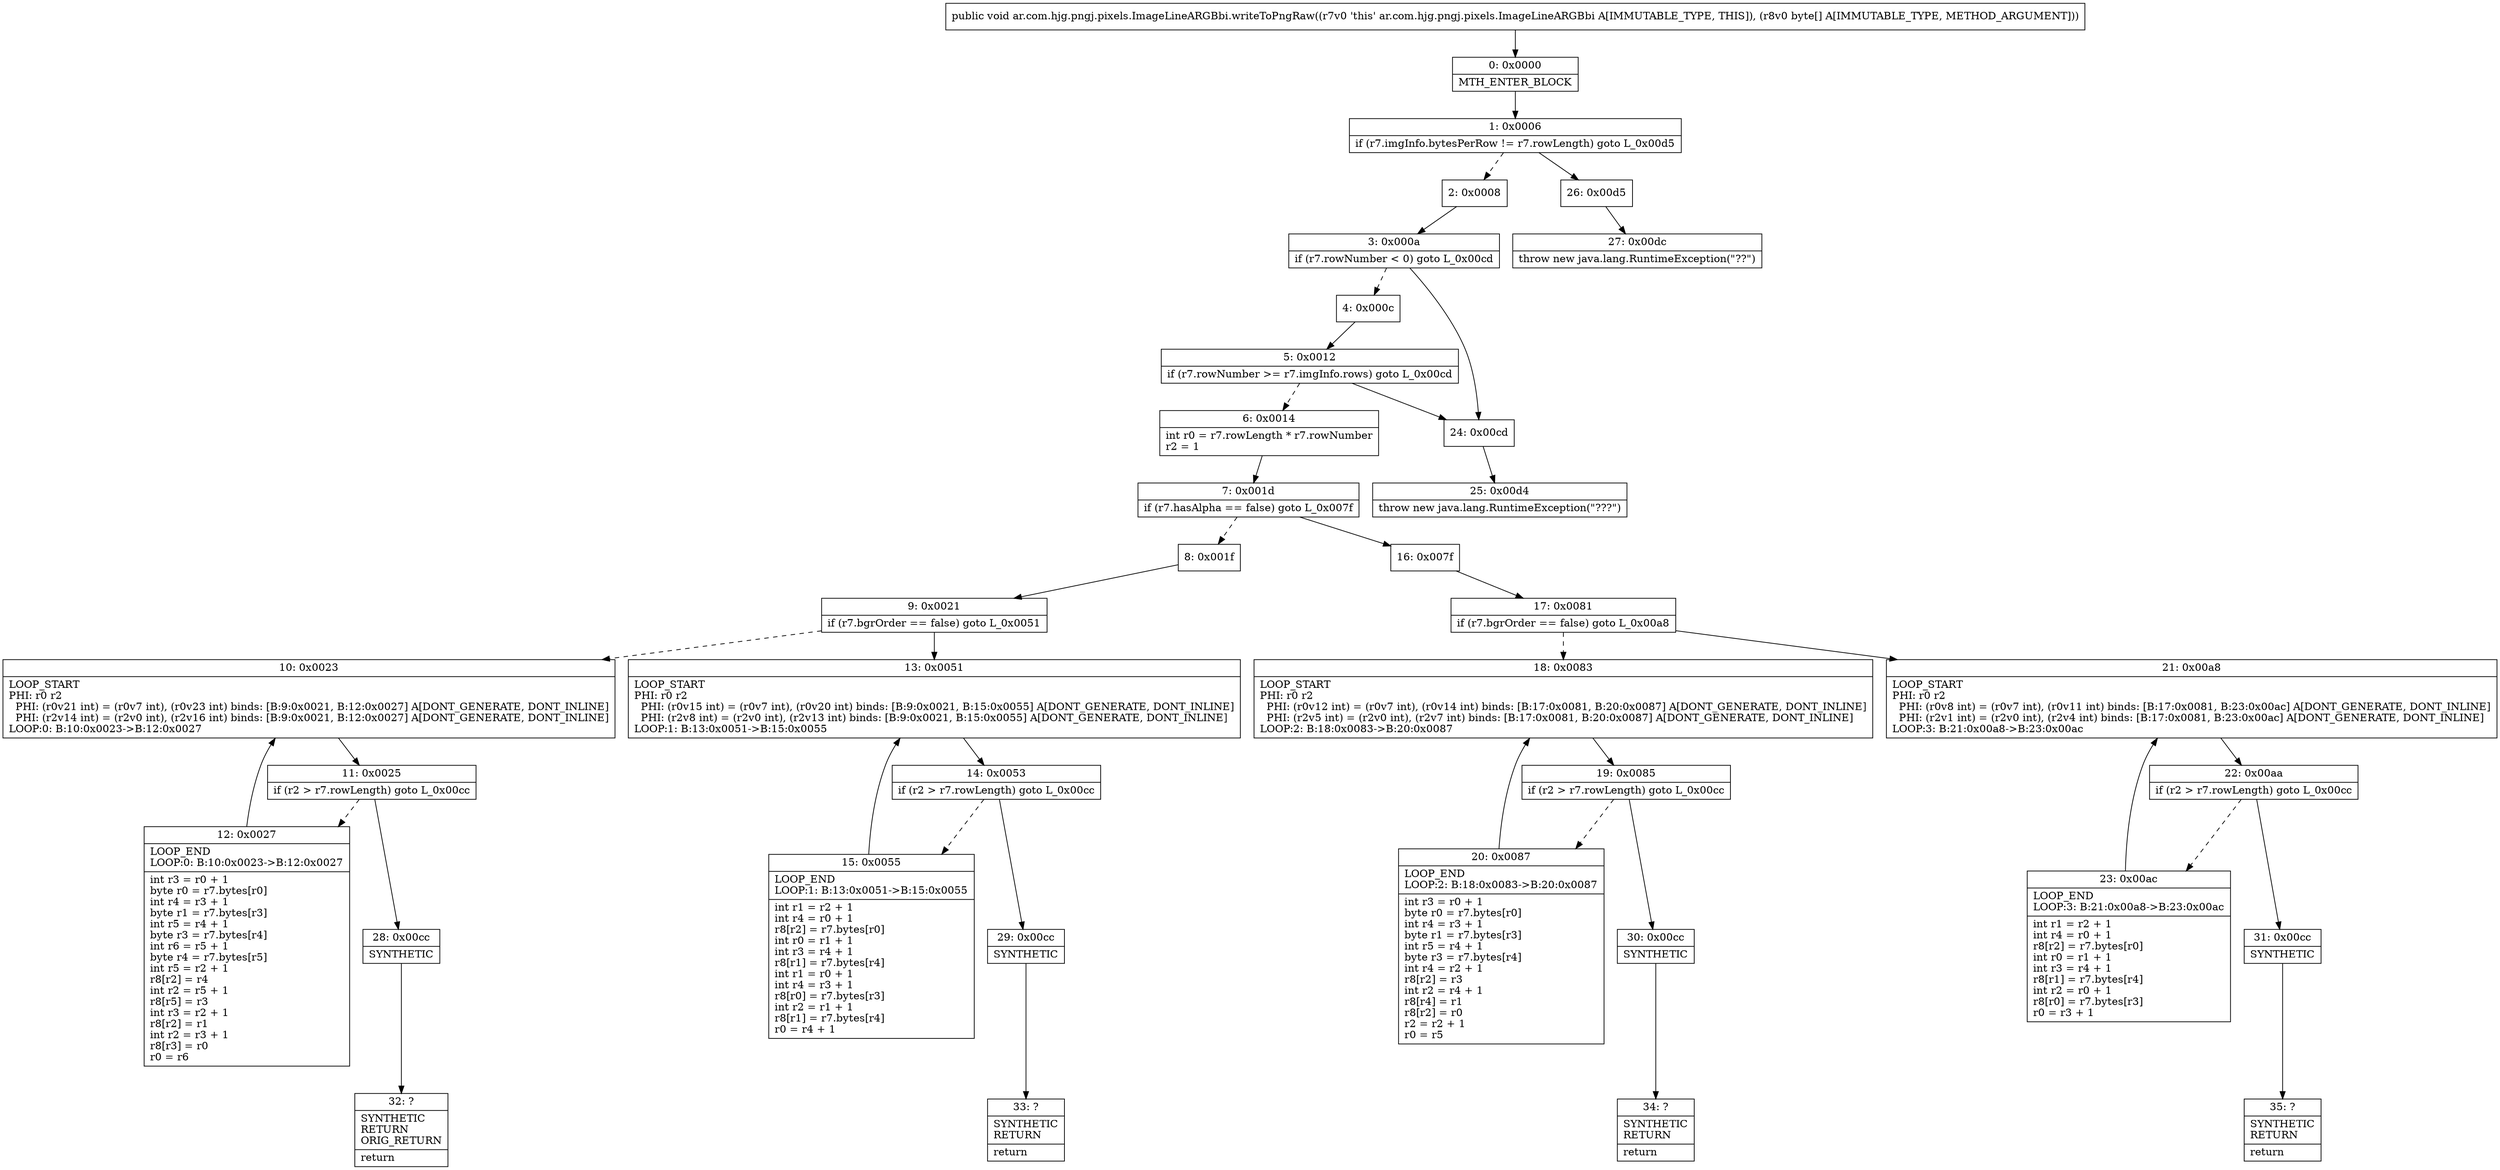 digraph "CFG forar.com.hjg.pngj.pixels.ImageLineARGBbi.writeToPngRaw([B)V" {
Node_0 [shape=record,label="{0\:\ 0x0000|MTH_ENTER_BLOCK\l}"];
Node_1 [shape=record,label="{1\:\ 0x0006|if (r7.imgInfo.bytesPerRow != r7.rowLength) goto L_0x00d5\l}"];
Node_2 [shape=record,label="{2\:\ 0x0008}"];
Node_3 [shape=record,label="{3\:\ 0x000a|if (r7.rowNumber \< 0) goto L_0x00cd\l}"];
Node_4 [shape=record,label="{4\:\ 0x000c}"];
Node_5 [shape=record,label="{5\:\ 0x0012|if (r7.rowNumber \>= r7.imgInfo.rows) goto L_0x00cd\l}"];
Node_6 [shape=record,label="{6\:\ 0x0014|int r0 = r7.rowLength * r7.rowNumber\lr2 = 1\l}"];
Node_7 [shape=record,label="{7\:\ 0x001d|if (r7.hasAlpha == false) goto L_0x007f\l}"];
Node_8 [shape=record,label="{8\:\ 0x001f}"];
Node_9 [shape=record,label="{9\:\ 0x0021|if (r7.bgrOrder == false) goto L_0x0051\l}"];
Node_10 [shape=record,label="{10\:\ 0x0023|LOOP_START\lPHI: r0 r2 \l  PHI: (r0v21 int) = (r0v7 int), (r0v23 int) binds: [B:9:0x0021, B:12:0x0027] A[DONT_GENERATE, DONT_INLINE]\l  PHI: (r2v14 int) = (r2v0 int), (r2v16 int) binds: [B:9:0x0021, B:12:0x0027] A[DONT_GENERATE, DONT_INLINE]\lLOOP:0: B:10:0x0023\-\>B:12:0x0027\l}"];
Node_11 [shape=record,label="{11\:\ 0x0025|if (r2 \> r7.rowLength) goto L_0x00cc\l}"];
Node_12 [shape=record,label="{12\:\ 0x0027|LOOP_END\lLOOP:0: B:10:0x0023\-\>B:12:0x0027\l|int r3 = r0 + 1\lbyte r0 = r7.bytes[r0]\lint r4 = r3 + 1\lbyte r1 = r7.bytes[r3]\lint r5 = r4 + 1\lbyte r3 = r7.bytes[r4]\lint r6 = r5 + 1\lbyte r4 = r7.bytes[r5]\lint r5 = r2 + 1\lr8[r2] = r4\lint r2 = r5 + 1\lr8[r5] = r3\lint r3 = r2 + 1\lr8[r2] = r1\lint r2 = r3 + 1\lr8[r3] = r0\lr0 = r6\l}"];
Node_13 [shape=record,label="{13\:\ 0x0051|LOOP_START\lPHI: r0 r2 \l  PHI: (r0v15 int) = (r0v7 int), (r0v20 int) binds: [B:9:0x0021, B:15:0x0055] A[DONT_GENERATE, DONT_INLINE]\l  PHI: (r2v8 int) = (r2v0 int), (r2v13 int) binds: [B:9:0x0021, B:15:0x0055] A[DONT_GENERATE, DONT_INLINE]\lLOOP:1: B:13:0x0051\-\>B:15:0x0055\l}"];
Node_14 [shape=record,label="{14\:\ 0x0053|if (r2 \> r7.rowLength) goto L_0x00cc\l}"];
Node_15 [shape=record,label="{15\:\ 0x0055|LOOP_END\lLOOP:1: B:13:0x0051\-\>B:15:0x0055\l|int r1 = r2 + 1\lint r4 = r0 + 1\lr8[r2] = r7.bytes[r0]\lint r0 = r1 + 1\lint r3 = r4 + 1\lr8[r1] = r7.bytes[r4]\lint r1 = r0 + 1\lint r4 = r3 + 1\lr8[r0] = r7.bytes[r3]\lint r2 = r1 + 1\lr8[r1] = r7.bytes[r4]\lr0 = r4 + 1\l}"];
Node_16 [shape=record,label="{16\:\ 0x007f}"];
Node_17 [shape=record,label="{17\:\ 0x0081|if (r7.bgrOrder == false) goto L_0x00a8\l}"];
Node_18 [shape=record,label="{18\:\ 0x0083|LOOP_START\lPHI: r0 r2 \l  PHI: (r0v12 int) = (r0v7 int), (r0v14 int) binds: [B:17:0x0081, B:20:0x0087] A[DONT_GENERATE, DONT_INLINE]\l  PHI: (r2v5 int) = (r2v0 int), (r2v7 int) binds: [B:17:0x0081, B:20:0x0087] A[DONT_GENERATE, DONT_INLINE]\lLOOP:2: B:18:0x0083\-\>B:20:0x0087\l}"];
Node_19 [shape=record,label="{19\:\ 0x0085|if (r2 \> r7.rowLength) goto L_0x00cc\l}"];
Node_20 [shape=record,label="{20\:\ 0x0087|LOOP_END\lLOOP:2: B:18:0x0083\-\>B:20:0x0087\l|int r3 = r0 + 1\lbyte r0 = r7.bytes[r0]\lint r4 = r3 + 1\lbyte r1 = r7.bytes[r3]\lint r5 = r4 + 1\lbyte r3 = r7.bytes[r4]\lint r4 = r2 + 1\lr8[r2] = r3\lint r2 = r4 + 1\lr8[r4] = r1\lr8[r2] = r0\lr2 = r2 + 1\lr0 = r5\l}"];
Node_21 [shape=record,label="{21\:\ 0x00a8|LOOP_START\lPHI: r0 r2 \l  PHI: (r0v8 int) = (r0v7 int), (r0v11 int) binds: [B:17:0x0081, B:23:0x00ac] A[DONT_GENERATE, DONT_INLINE]\l  PHI: (r2v1 int) = (r2v0 int), (r2v4 int) binds: [B:17:0x0081, B:23:0x00ac] A[DONT_GENERATE, DONT_INLINE]\lLOOP:3: B:21:0x00a8\-\>B:23:0x00ac\l}"];
Node_22 [shape=record,label="{22\:\ 0x00aa|if (r2 \> r7.rowLength) goto L_0x00cc\l}"];
Node_23 [shape=record,label="{23\:\ 0x00ac|LOOP_END\lLOOP:3: B:21:0x00a8\-\>B:23:0x00ac\l|int r1 = r2 + 1\lint r4 = r0 + 1\lr8[r2] = r7.bytes[r0]\lint r0 = r1 + 1\lint r3 = r4 + 1\lr8[r1] = r7.bytes[r4]\lint r2 = r0 + 1\lr8[r0] = r7.bytes[r3]\lr0 = r3 + 1\l}"];
Node_24 [shape=record,label="{24\:\ 0x00cd}"];
Node_25 [shape=record,label="{25\:\ 0x00d4|throw new java.lang.RuntimeException(\"???\")\l}"];
Node_26 [shape=record,label="{26\:\ 0x00d5}"];
Node_27 [shape=record,label="{27\:\ 0x00dc|throw new java.lang.RuntimeException(\"??\")\l}"];
Node_28 [shape=record,label="{28\:\ 0x00cc|SYNTHETIC\l}"];
Node_29 [shape=record,label="{29\:\ 0x00cc|SYNTHETIC\l}"];
Node_30 [shape=record,label="{30\:\ 0x00cc|SYNTHETIC\l}"];
Node_31 [shape=record,label="{31\:\ 0x00cc|SYNTHETIC\l}"];
Node_32 [shape=record,label="{32\:\ ?|SYNTHETIC\lRETURN\lORIG_RETURN\l|return\l}"];
Node_33 [shape=record,label="{33\:\ ?|SYNTHETIC\lRETURN\l|return\l}"];
Node_34 [shape=record,label="{34\:\ ?|SYNTHETIC\lRETURN\l|return\l}"];
Node_35 [shape=record,label="{35\:\ ?|SYNTHETIC\lRETURN\l|return\l}"];
MethodNode[shape=record,label="{public void ar.com.hjg.pngj.pixels.ImageLineARGBbi.writeToPngRaw((r7v0 'this' ar.com.hjg.pngj.pixels.ImageLineARGBbi A[IMMUTABLE_TYPE, THIS]), (r8v0 byte[] A[IMMUTABLE_TYPE, METHOD_ARGUMENT])) }"];
MethodNode -> Node_0;
Node_0 -> Node_1;
Node_1 -> Node_2[style=dashed];
Node_1 -> Node_26;
Node_2 -> Node_3;
Node_3 -> Node_4[style=dashed];
Node_3 -> Node_24;
Node_4 -> Node_5;
Node_5 -> Node_6[style=dashed];
Node_5 -> Node_24;
Node_6 -> Node_7;
Node_7 -> Node_8[style=dashed];
Node_7 -> Node_16;
Node_8 -> Node_9;
Node_9 -> Node_10[style=dashed];
Node_9 -> Node_13;
Node_10 -> Node_11;
Node_11 -> Node_12[style=dashed];
Node_11 -> Node_28;
Node_12 -> Node_10;
Node_13 -> Node_14;
Node_14 -> Node_15[style=dashed];
Node_14 -> Node_29;
Node_15 -> Node_13;
Node_16 -> Node_17;
Node_17 -> Node_18[style=dashed];
Node_17 -> Node_21;
Node_18 -> Node_19;
Node_19 -> Node_20[style=dashed];
Node_19 -> Node_30;
Node_20 -> Node_18;
Node_21 -> Node_22;
Node_22 -> Node_23[style=dashed];
Node_22 -> Node_31;
Node_23 -> Node_21;
Node_24 -> Node_25;
Node_26 -> Node_27;
Node_28 -> Node_32;
Node_29 -> Node_33;
Node_30 -> Node_34;
Node_31 -> Node_35;
}

